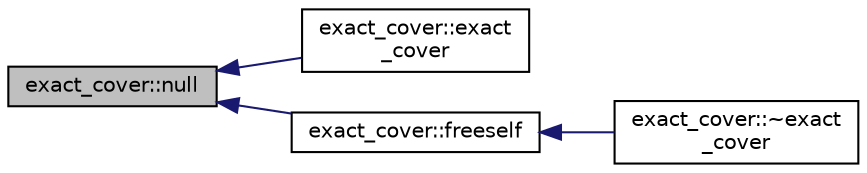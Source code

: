 digraph "exact_cover::null"
{
  edge [fontname="Helvetica",fontsize="10",labelfontname="Helvetica",labelfontsize="10"];
  node [fontname="Helvetica",fontsize="10",shape=record];
  rankdir="LR";
  Node206 [label="exact_cover::null",height=0.2,width=0.4,color="black", fillcolor="grey75", style="filled", fontcolor="black"];
  Node206 -> Node207 [dir="back",color="midnightblue",fontsize="10",style="solid",fontname="Helvetica"];
  Node207 [label="exact_cover::exact\l_cover",height=0.2,width=0.4,color="black", fillcolor="white", style="filled",URL="$df/d94/classexact__cover.html#a86e6e945c496226c943d004e21c34545"];
  Node206 -> Node208 [dir="back",color="midnightblue",fontsize="10",style="solid",fontname="Helvetica"];
  Node208 [label="exact_cover::freeself",height=0.2,width=0.4,color="black", fillcolor="white", style="filled",URL="$df/d94/classexact__cover.html#ab3fdbad938ba36644e262b620fca8def"];
  Node208 -> Node209 [dir="back",color="midnightblue",fontsize="10",style="solid",fontname="Helvetica"];
  Node209 [label="exact_cover::~exact\l_cover",height=0.2,width=0.4,color="black", fillcolor="white", style="filled",URL="$df/d94/classexact__cover.html#a11e2485369f3c825c879c7d31770bb49"];
}
